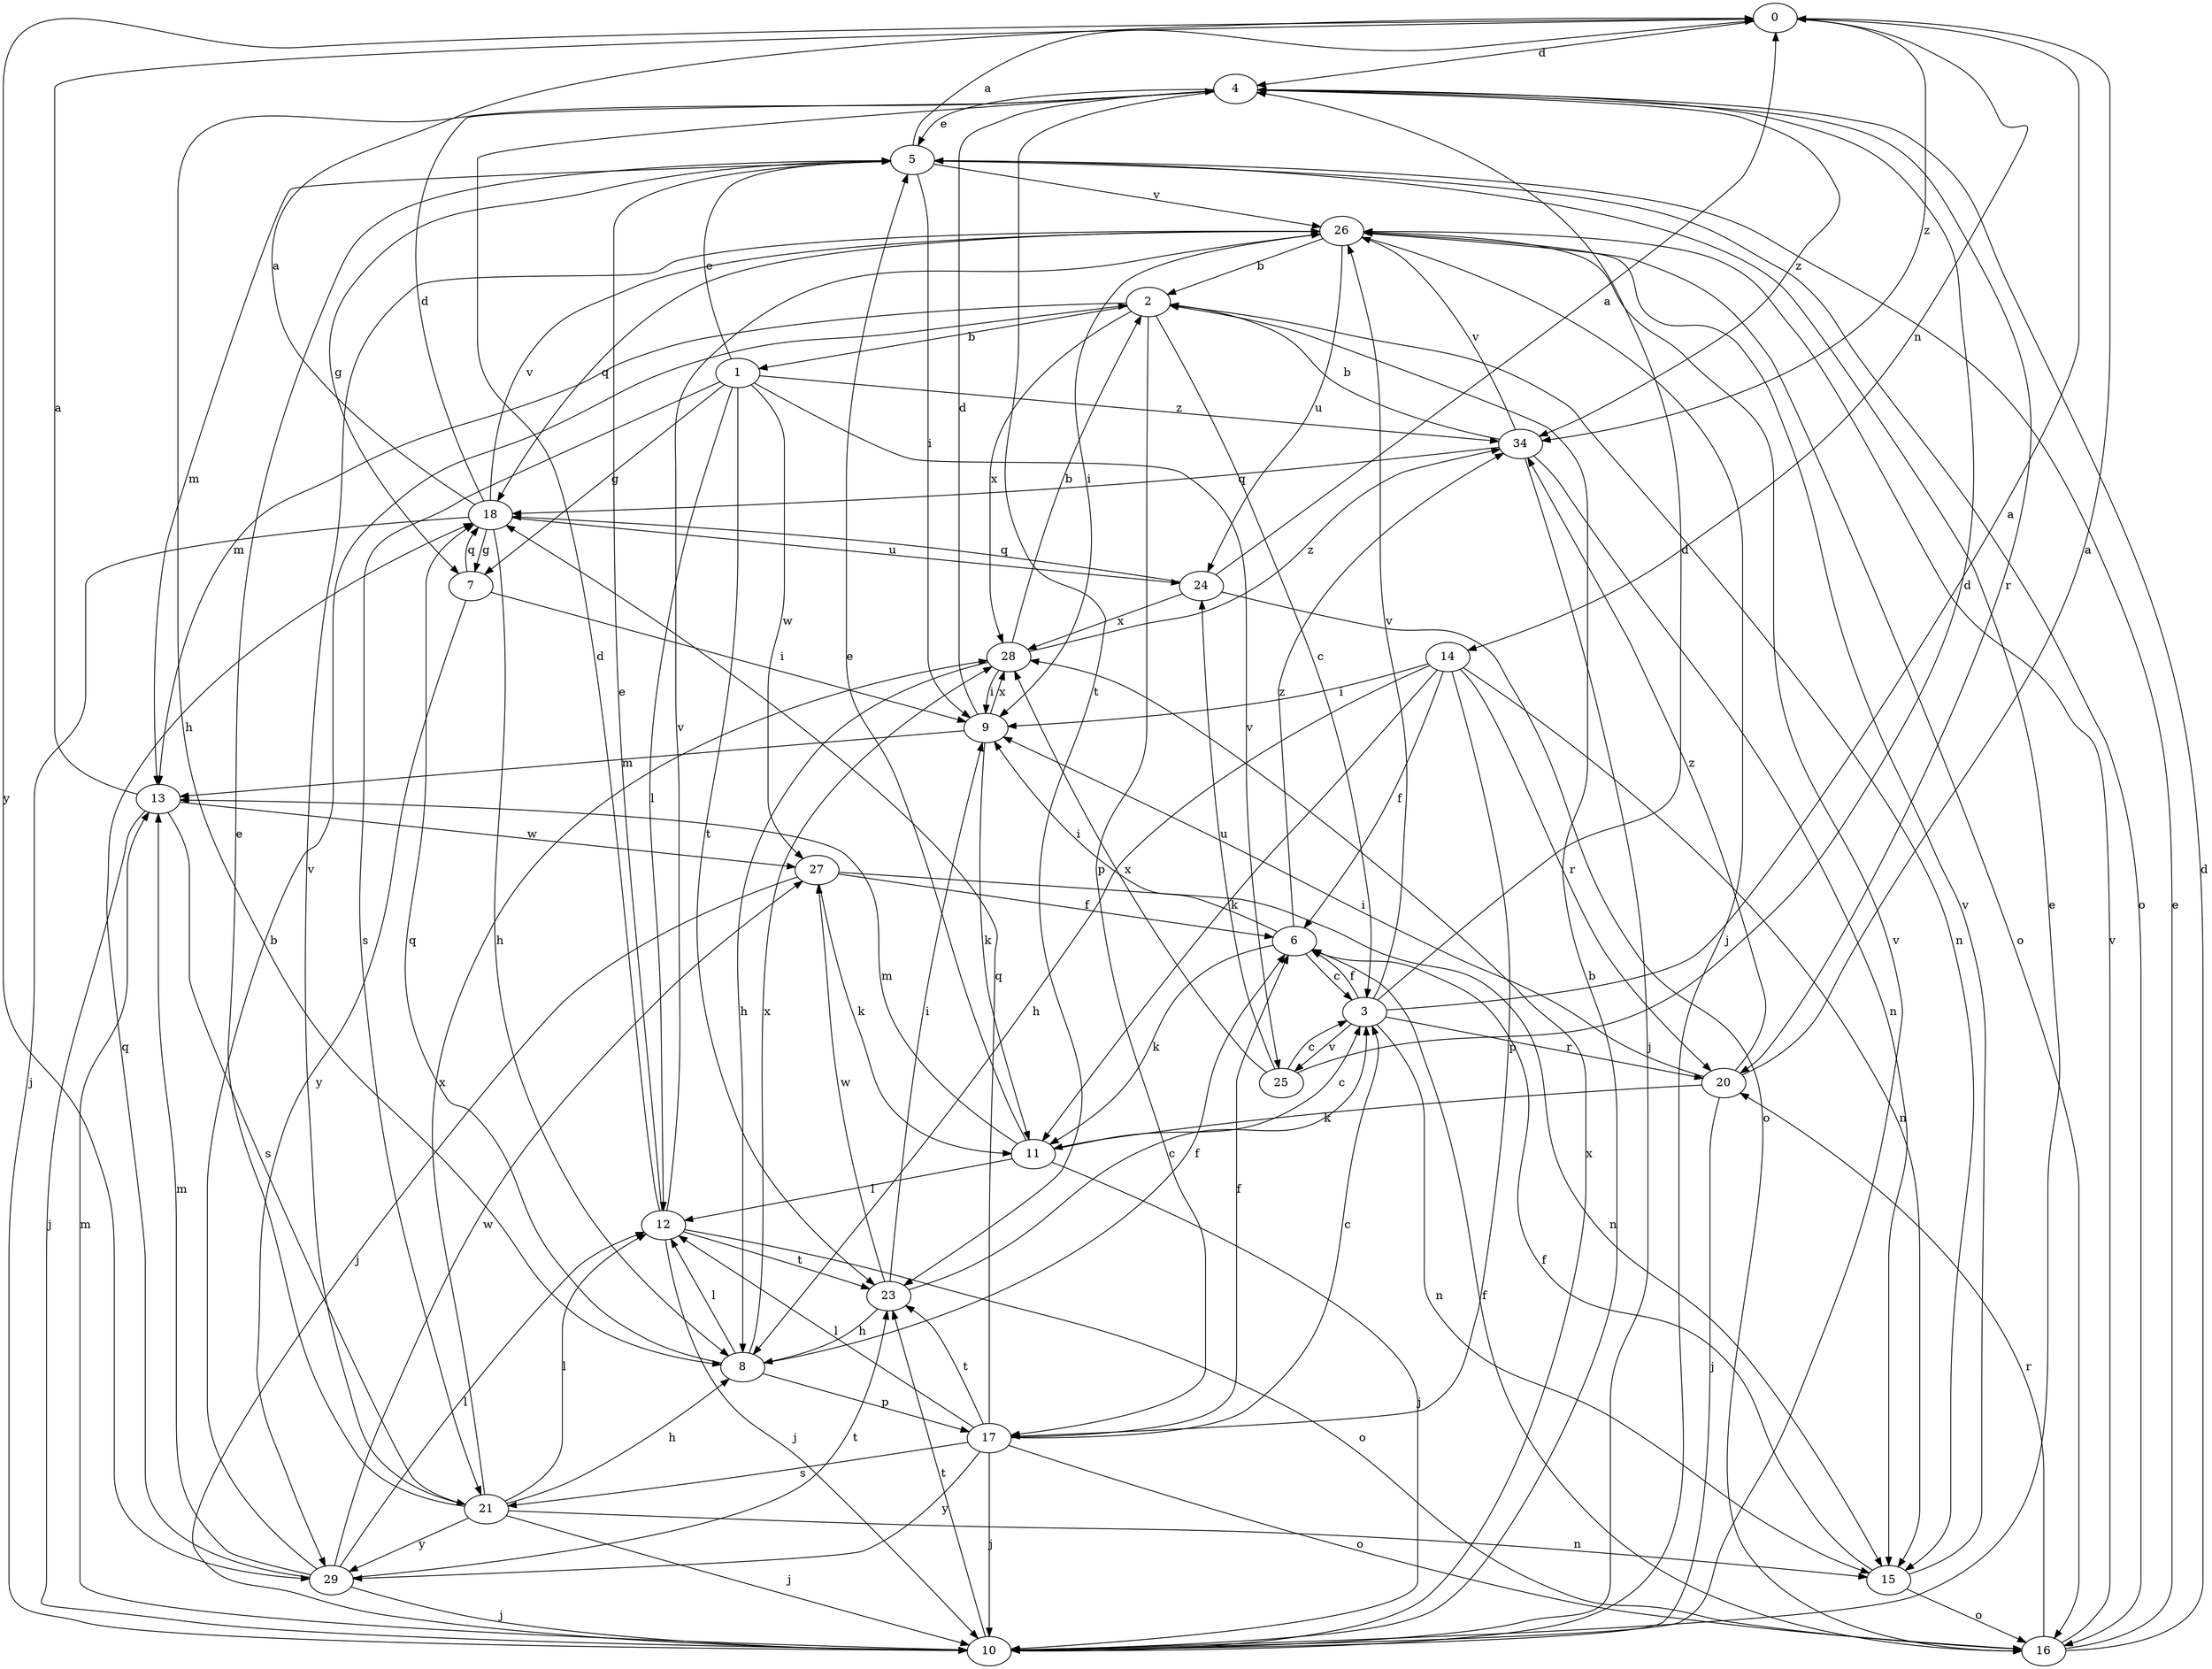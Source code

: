 strict digraph  {
0;
1;
2;
3;
4;
5;
6;
7;
8;
9;
10;
11;
12;
13;
14;
15;
16;
17;
18;
20;
21;
23;
24;
25;
26;
27;
28;
29;
34;
0 -> 4  [label=d];
0 -> 14  [label=n];
0 -> 29  [label=y];
0 -> 34  [label=z];
1 -> 5  [label=e];
1 -> 7  [label=g];
1 -> 12  [label=l];
1 -> 21  [label=s];
1 -> 23  [label=t];
1 -> 25  [label=v];
1 -> 27  [label=w];
1 -> 34  [label=z];
2 -> 1  [label=b];
2 -> 3  [label=c];
2 -> 13  [label=m];
2 -> 15  [label=n];
2 -> 17  [label=p];
2 -> 28  [label=x];
3 -> 0  [label=a];
3 -> 4  [label=d];
3 -> 6  [label=f];
3 -> 15  [label=n];
3 -> 20  [label=r];
3 -> 25  [label=v];
3 -> 26  [label=v];
4 -> 5  [label=e];
4 -> 8  [label=h];
4 -> 20  [label=r];
4 -> 23  [label=t];
4 -> 34  [label=z];
5 -> 0  [label=a];
5 -> 7  [label=g];
5 -> 9  [label=i];
5 -> 13  [label=m];
5 -> 16  [label=o];
5 -> 26  [label=v];
6 -> 3  [label=c];
6 -> 9  [label=i];
6 -> 11  [label=k];
6 -> 34  [label=z];
7 -> 9  [label=i];
7 -> 18  [label=q];
7 -> 29  [label=y];
8 -> 6  [label=f];
8 -> 12  [label=l];
8 -> 17  [label=p];
8 -> 18  [label=q];
8 -> 28  [label=x];
9 -> 4  [label=d];
9 -> 11  [label=k];
9 -> 13  [label=m];
9 -> 28  [label=x];
10 -> 2  [label=b];
10 -> 5  [label=e];
10 -> 13  [label=m];
10 -> 23  [label=t];
10 -> 26  [label=v];
10 -> 28  [label=x];
11 -> 3  [label=c];
11 -> 5  [label=e];
11 -> 10  [label=j];
11 -> 12  [label=l];
11 -> 13  [label=m];
12 -> 4  [label=d];
12 -> 5  [label=e];
12 -> 10  [label=j];
12 -> 16  [label=o];
12 -> 23  [label=t];
12 -> 26  [label=v];
13 -> 0  [label=a];
13 -> 10  [label=j];
13 -> 21  [label=s];
13 -> 27  [label=w];
14 -> 6  [label=f];
14 -> 8  [label=h];
14 -> 9  [label=i];
14 -> 11  [label=k];
14 -> 15  [label=n];
14 -> 17  [label=p];
14 -> 20  [label=r];
15 -> 6  [label=f];
15 -> 16  [label=o];
15 -> 26  [label=v];
16 -> 4  [label=d];
16 -> 5  [label=e];
16 -> 6  [label=f];
16 -> 20  [label=r];
16 -> 26  [label=v];
17 -> 3  [label=c];
17 -> 6  [label=f];
17 -> 10  [label=j];
17 -> 12  [label=l];
17 -> 16  [label=o];
17 -> 18  [label=q];
17 -> 21  [label=s];
17 -> 23  [label=t];
17 -> 29  [label=y];
18 -> 0  [label=a];
18 -> 4  [label=d];
18 -> 7  [label=g];
18 -> 8  [label=h];
18 -> 10  [label=j];
18 -> 24  [label=u];
18 -> 26  [label=v];
20 -> 0  [label=a];
20 -> 9  [label=i];
20 -> 10  [label=j];
20 -> 11  [label=k];
20 -> 34  [label=z];
21 -> 5  [label=e];
21 -> 8  [label=h];
21 -> 10  [label=j];
21 -> 12  [label=l];
21 -> 15  [label=n];
21 -> 26  [label=v];
21 -> 28  [label=x];
21 -> 29  [label=y];
23 -> 3  [label=c];
23 -> 8  [label=h];
23 -> 9  [label=i];
23 -> 27  [label=w];
24 -> 0  [label=a];
24 -> 16  [label=o];
24 -> 18  [label=q];
24 -> 28  [label=x];
25 -> 3  [label=c];
25 -> 4  [label=d];
25 -> 24  [label=u];
25 -> 28  [label=x];
26 -> 2  [label=b];
26 -> 9  [label=i];
26 -> 10  [label=j];
26 -> 16  [label=o];
26 -> 18  [label=q];
26 -> 24  [label=u];
27 -> 6  [label=f];
27 -> 10  [label=j];
27 -> 11  [label=k];
27 -> 15  [label=n];
28 -> 2  [label=b];
28 -> 8  [label=h];
28 -> 9  [label=i];
28 -> 34  [label=z];
29 -> 2  [label=b];
29 -> 10  [label=j];
29 -> 12  [label=l];
29 -> 13  [label=m];
29 -> 18  [label=q];
29 -> 23  [label=t];
29 -> 27  [label=w];
34 -> 2  [label=b];
34 -> 10  [label=j];
34 -> 15  [label=n];
34 -> 18  [label=q];
34 -> 26  [label=v];
}
